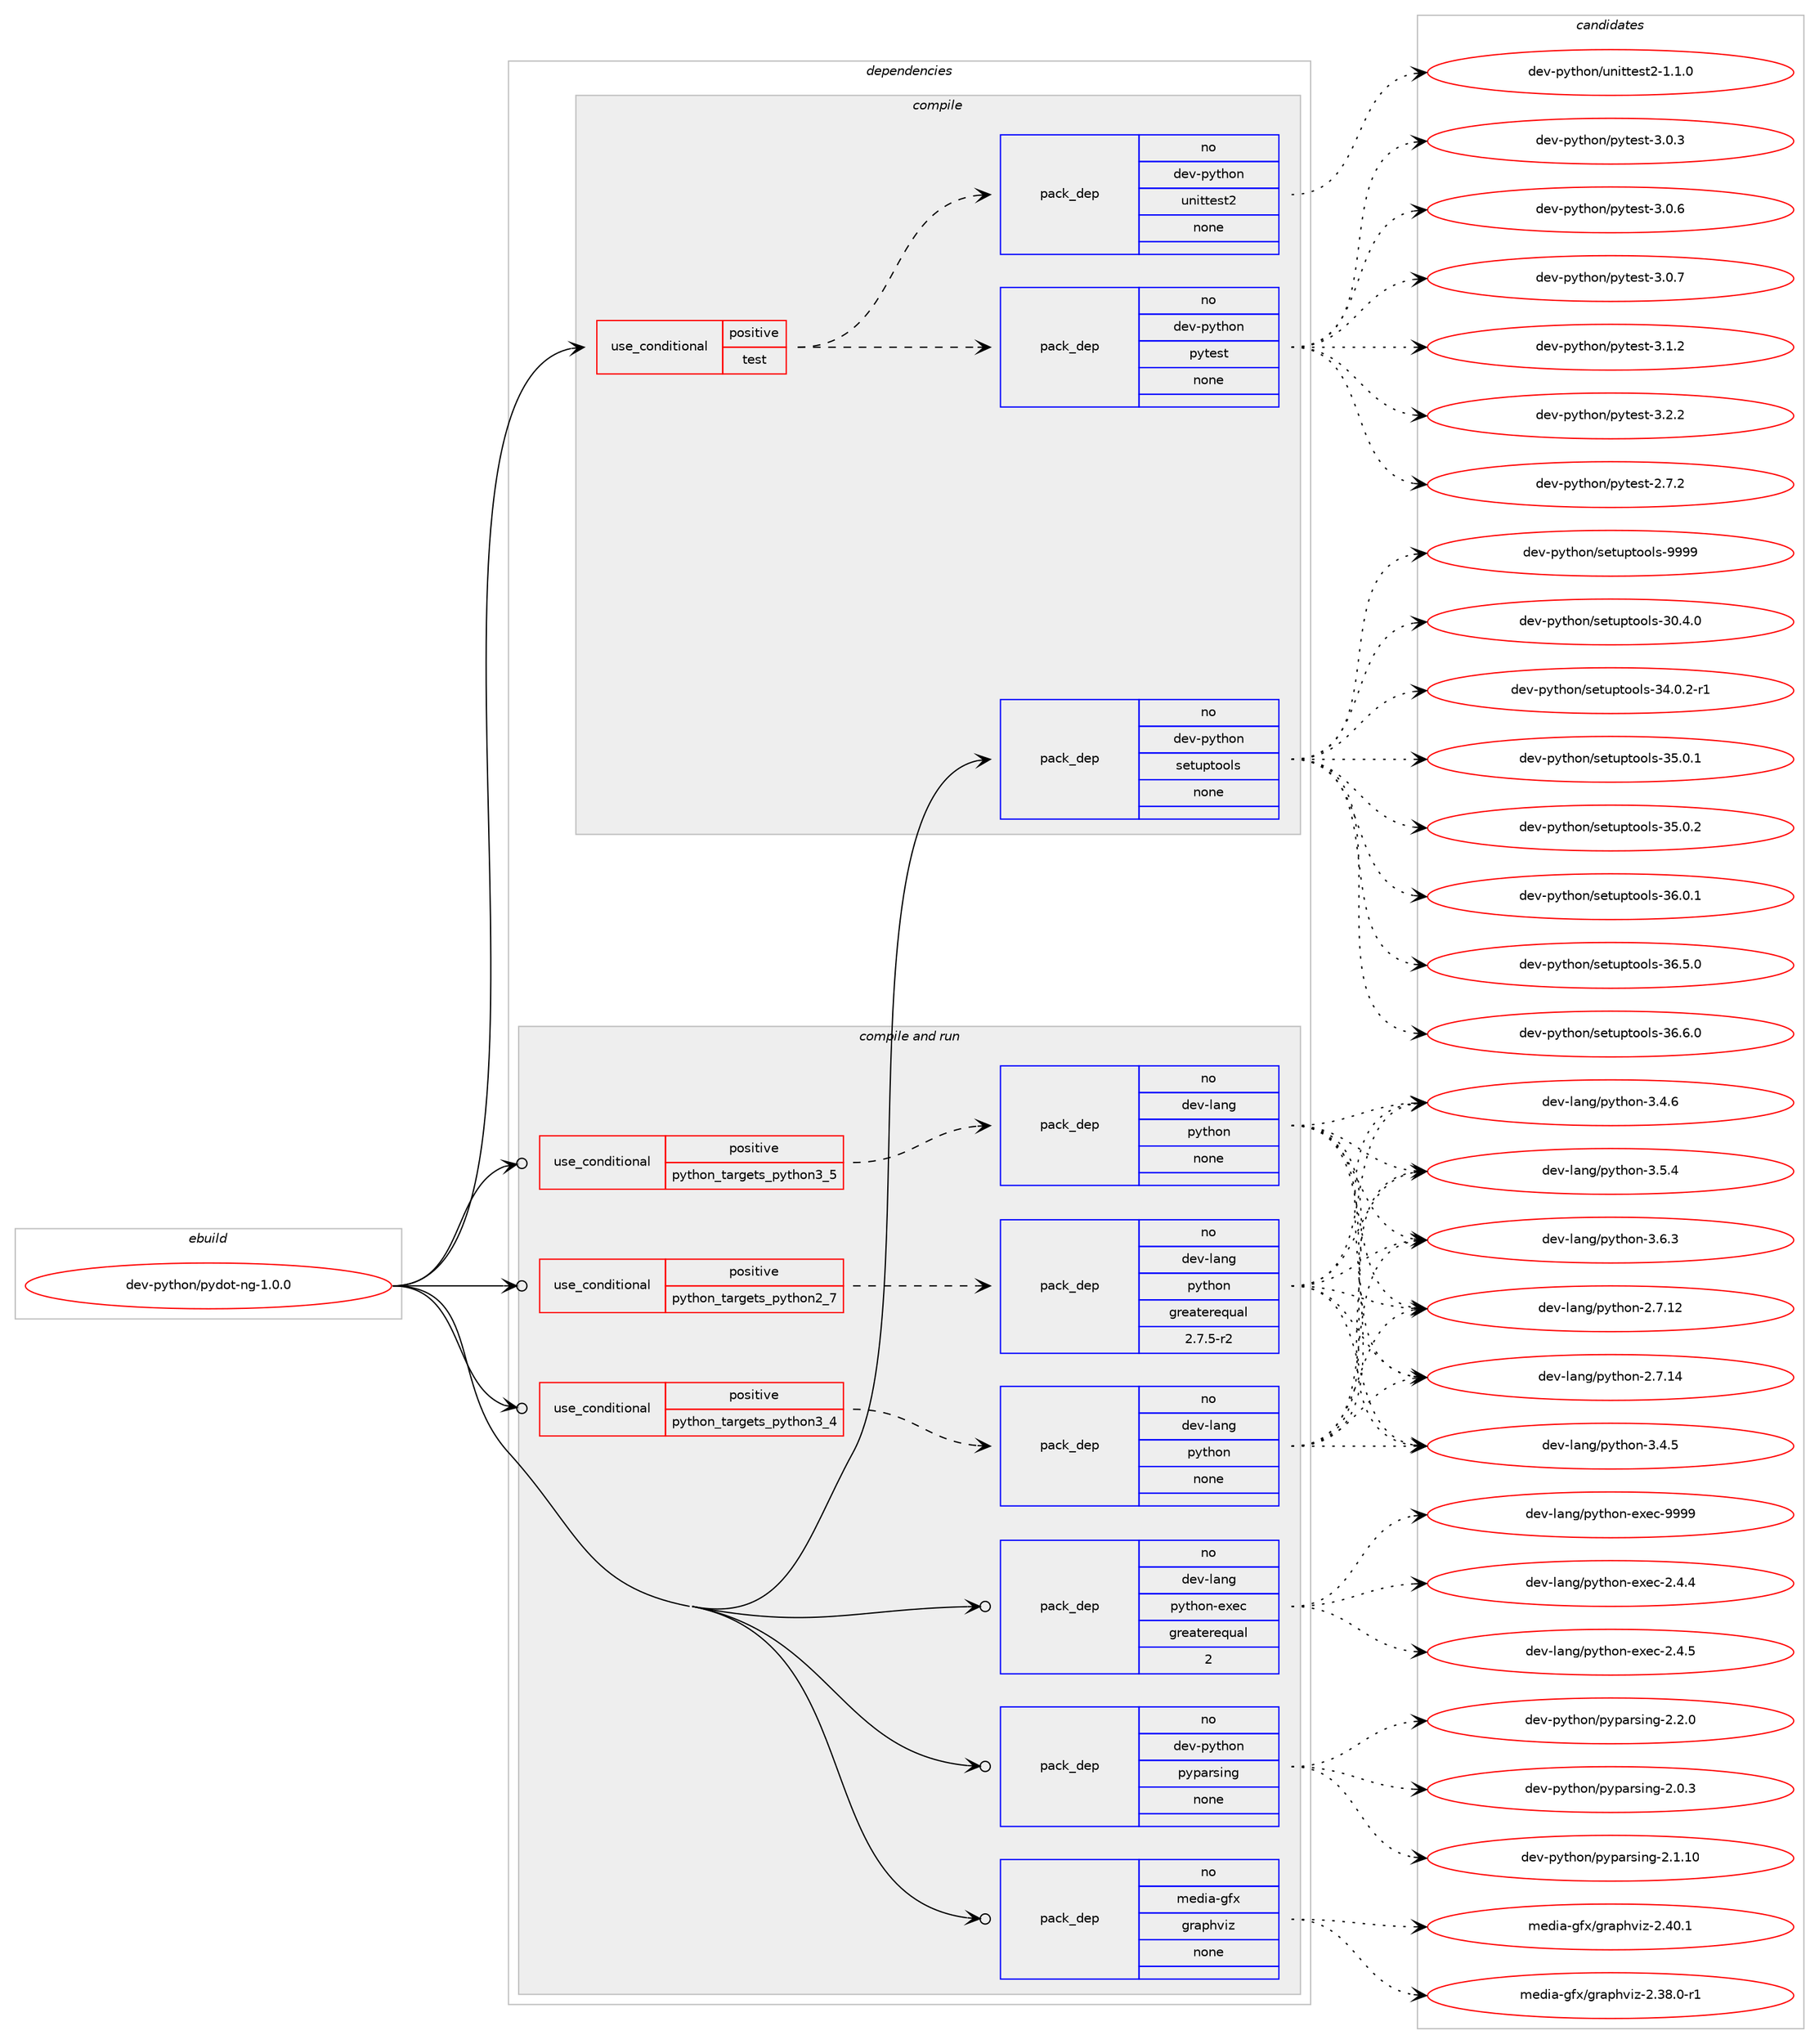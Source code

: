 digraph prolog {

# *************
# Graph options
# *************

newrank=true;
concentrate=true;
compound=true;
graph [rankdir=LR,fontname=Helvetica,fontsize=10,ranksep=1.5];#, ranksep=2.5, nodesep=0.2];
edge  [arrowhead=vee];
node  [fontname=Helvetica,fontsize=10];

# **********
# The ebuild
# **********

subgraph cluster_leftcol {
color=gray;
rank=same;
label=<<i>ebuild</i>>;
id [label="dev-python/pydot-ng-1.0.0", color=red, width=4, href="../dev-python/pydot-ng-1.0.0.svg"];
}

# ****************
# The dependencies
# ****************

subgraph cluster_midcol {
color=gray;
label=<<i>dependencies</i>>;
subgraph cluster_compile {
fillcolor="#eeeeee";
style=filled;
label=<<i>compile</i>>;
subgraph cond38252 {
dependency175846 [label=<<TABLE BORDER="0" CELLBORDER="1" CELLSPACING="0" CELLPADDING="4"><TR><TD ROWSPAN="3" CELLPADDING="10">use_conditional</TD></TR><TR><TD>positive</TD></TR><TR><TD>test</TD></TR></TABLE>>, shape=none, color=red];
subgraph pack133685 {
dependency175847 [label=<<TABLE BORDER="0" CELLBORDER="1" CELLSPACING="0" CELLPADDING="4" WIDTH="220"><TR><TD ROWSPAN="6" CELLPADDING="30">pack_dep</TD></TR><TR><TD WIDTH="110">no</TD></TR><TR><TD>dev-python</TD></TR><TR><TD>pytest</TD></TR><TR><TD>none</TD></TR><TR><TD></TD></TR></TABLE>>, shape=none, color=blue];
}
dependency175846:e -> dependency175847:w [weight=20,style="dashed",arrowhead="vee"];
subgraph pack133686 {
dependency175848 [label=<<TABLE BORDER="0" CELLBORDER="1" CELLSPACING="0" CELLPADDING="4" WIDTH="220"><TR><TD ROWSPAN="6" CELLPADDING="30">pack_dep</TD></TR><TR><TD WIDTH="110">no</TD></TR><TR><TD>dev-python</TD></TR><TR><TD>unittest2</TD></TR><TR><TD>none</TD></TR><TR><TD></TD></TR></TABLE>>, shape=none, color=blue];
}
dependency175846:e -> dependency175848:w [weight=20,style="dashed",arrowhead="vee"];
}
id:e -> dependency175846:w [weight=20,style="solid",arrowhead="vee"];
subgraph pack133687 {
dependency175849 [label=<<TABLE BORDER="0" CELLBORDER="1" CELLSPACING="0" CELLPADDING="4" WIDTH="220"><TR><TD ROWSPAN="6" CELLPADDING="30">pack_dep</TD></TR><TR><TD WIDTH="110">no</TD></TR><TR><TD>dev-python</TD></TR><TR><TD>setuptools</TD></TR><TR><TD>none</TD></TR><TR><TD></TD></TR></TABLE>>, shape=none, color=blue];
}
id:e -> dependency175849:w [weight=20,style="solid",arrowhead="vee"];
}
subgraph cluster_compileandrun {
fillcolor="#eeeeee";
style=filled;
label=<<i>compile and run</i>>;
subgraph cond38253 {
dependency175850 [label=<<TABLE BORDER="0" CELLBORDER="1" CELLSPACING="0" CELLPADDING="4"><TR><TD ROWSPAN="3" CELLPADDING="10">use_conditional</TD></TR><TR><TD>positive</TD></TR><TR><TD>python_targets_python2_7</TD></TR></TABLE>>, shape=none, color=red];
subgraph pack133688 {
dependency175851 [label=<<TABLE BORDER="0" CELLBORDER="1" CELLSPACING="0" CELLPADDING="4" WIDTH="220"><TR><TD ROWSPAN="6" CELLPADDING="30">pack_dep</TD></TR><TR><TD WIDTH="110">no</TD></TR><TR><TD>dev-lang</TD></TR><TR><TD>python</TD></TR><TR><TD>greaterequal</TD></TR><TR><TD>2.7.5-r2</TD></TR></TABLE>>, shape=none, color=blue];
}
dependency175850:e -> dependency175851:w [weight=20,style="dashed",arrowhead="vee"];
}
id:e -> dependency175850:w [weight=20,style="solid",arrowhead="odotvee"];
subgraph cond38254 {
dependency175852 [label=<<TABLE BORDER="0" CELLBORDER="1" CELLSPACING="0" CELLPADDING="4"><TR><TD ROWSPAN="3" CELLPADDING="10">use_conditional</TD></TR><TR><TD>positive</TD></TR><TR><TD>python_targets_python3_4</TD></TR></TABLE>>, shape=none, color=red];
subgraph pack133689 {
dependency175853 [label=<<TABLE BORDER="0" CELLBORDER="1" CELLSPACING="0" CELLPADDING="4" WIDTH="220"><TR><TD ROWSPAN="6" CELLPADDING="30">pack_dep</TD></TR><TR><TD WIDTH="110">no</TD></TR><TR><TD>dev-lang</TD></TR><TR><TD>python</TD></TR><TR><TD>none</TD></TR><TR><TD></TD></TR></TABLE>>, shape=none, color=blue];
}
dependency175852:e -> dependency175853:w [weight=20,style="dashed",arrowhead="vee"];
}
id:e -> dependency175852:w [weight=20,style="solid",arrowhead="odotvee"];
subgraph cond38255 {
dependency175854 [label=<<TABLE BORDER="0" CELLBORDER="1" CELLSPACING="0" CELLPADDING="4"><TR><TD ROWSPAN="3" CELLPADDING="10">use_conditional</TD></TR><TR><TD>positive</TD></TR><TR><TD>python_targets_python3_5</TD></TR></TABLE>>, shape=none, color=red];
subgraph pack133690 {
dependency175855 [label=<<TABLE BORDER="0" CELLBORDER="1" CELLSPACING="0" CELLPADDING="4" WIDTH="220"><TR><TD ROWSPAN="6" CELLPADDING="30">pack_dep</TD></TR><TR><TD WIDTH="110">no</TD></TR><TR><TD>dev-lang</TD></TR><TR><TD>python</TD></TR><TR><TD>none</TD></TR><TR><TD></TD></TR></TABLE>>, shape=none, color=blue];
}
dependency175854:e -> dependency175855:w [weight=20,style="dashed",arrowhead="vee"];
}
id:e -> dependency175854:w [weight=20,style="solid",arrowhead="odotvee"];
subgraph pack133691 {
dependency175856 [label=<<TABLE BORDER="0" CELLBORDER="1" CELLSPACING="0" CELLPADDING="4" WIDTH="220"><TR><TD ROWSPAN="6" CELLPADDING="30">pack_dep</TD></TR><TR><TD WIDTH="110">no</TD></TR><TR><TD>dev-lang</TD></TR><TR><TD>python-exec</TD></TR><TR><TD>greaterequal</TD></TR><TR><TD>2</TD></TR></TABLE>>, shape=none, color=blue];
}
id:e -> dependency175856:w [weight=20,style="solid",arrowhead="odotvee"];
subgraph pack133692 {
dependency175857 [label=<<TABLE BORDER="0" CELLBORDER="1" CELLSPACING="0" CELLPADDING="4" WIDTH="220"><TR><TD ROWSPAN="6" CELLPADDING="30">pack_dep</TD></TR><TR><TD WIDTH="110">no</TD></TR><TR><TD>dev-python</TD></TR><TR><TD>pyparsing</TD></TR><TR><TD>none</TD></TR><TR><TD></TD></TR></TABLE>>, shape=none, color=blue];
}
id:e -> dependency175857:w [weight=20,style="solid",arrowhead="odotvee"];
subgraph pack133693 {
dependency175858 [label=<<TABLE BORDER="0" CELLBORDER="1" CELLSPACING="0" CELLPADDING="4" WIDTH="220"><TR><TD ROWSPAN="6" CELLPADDING="30">pack_dep</TD></TR><TR><TD WIDTH="110">no</TD></TR><TR><TD>media-gfx</TD></TR><TR><TD>graphviz</TD></TR><TR><TD>none</TD></TR><TR><TD></TD></TR></TABLE>>, shape=none, color=blue];
}
id:e -> dependency175858:w [weight=20,style="solid",arrowhead="odotvee"];
}
subgraph cluster_run {
fillcolor="#eeeeee";
style=filled;
label=<<i>run</i>>;
}
}

# **************
# The candidates
# **************

subgraph cluster_choices {
rank=same;
color=gray;
label=<<i>candidates</i>>;

subgraph choice133685 {
color=black;
nodesep=1;
choice1001011184511212111610411111047112121116101115116455046554650 [label="dev-python/pytest-2.7.2", color=red, width=4,href="../dev-python/pytest-2.7.2.svg"];
choice1001011184511212111610411111047112121116101115116455146484651 [label="dev-python/pytest-3.0.3", color=red, width=4,href="../dev-python/pytest-3.0.3.svg"];
choice1001011184511212111610411111047112121116101115116455146484654 [label="dev-python/pytest-3.0.6", color=red, width=4,href="../dev-python/pytest-3.0.6.svg"];
choice1001011184511212111610411111047112121116101115116455146484655 [label="dev-python/pytest-3.0.7", color=red, width=4,href="../dev-python/pytest-3.0.7.svg"];
choice1001011184511212111610411111047112121116101115116455146494650 [label="dev-python/pytest-3.1.2", color=red, width=4,href="../dev-python/pytest-3.1.2.svg"];
choice1001011184511212111610411111047112121116101115116455146504650 [label="dev-python/pytest-3.2.2", color=red, width=4,href="../dev-python/pytest-3.2.2.svg"];
dependency175847:e -> choice1001011184511212111610411111047112121116101115116455046554650:w [style=dotted,weight="100"];
dependency175847:e -> choice1001011184511212111610411111047112121116101115116455146484651:w [style=dotted,weight="100"];
dependency175847:e -> choice1001011184511212111610411111047112121116101115116455146484654:w [style=dotted,weight="100"];
dependency175847:e -> choice1001011184511212111610411111047112121116101115116455146484655:w [style=dotted,weight="100"];
dependency175847:e -> choice1001011184511212111610411111047112121116101115116455146494650:w [style=dotted,weight="100"];
dependency175847:e -> choice1001011184511212111610411111047112121116101115116455146504650:w [style=dotted,weight="100"];
}
subgraph choice133686 {
color=black;
nodesep=1;
choice100101118451121211161041111104711711010511611610111511650454946494648 [label="dev-python/unittest2-1.1.0", color=red, width=4,href="../dev-python/unittest2-1.1.0.svg"];
dependency175848:e -> choice100101118451121211161041111104711711010511611610111511650454946494648:w [style=dotted,weight="100"];
}
subgraph choice133687 {
color=black;
nodesep=1;
choice100101118451121211161041111104711510111611711211611111110811545514846524648 [label="dev-python/setuptools-30.4.0", color=red, width=4,href="../dev-python/setuptools-30.4.0.svg"];
choice1001011184511212111610411111047115101116117112116111111108115455152464846504511449 [label="dev-python/setuptools-34.0.2-r1", color=red, width=4,href="../dev-python/setuptools-34.0.2-r1.svg"];
choice100101118451121211161041111104711510111611711211611111110811545515346484649 [label="dev-python/setuptools-35.0.1", color=red, width=4,href="../dev-python/setuptools-35.0.1.svg"];
choice100101118451121211161041111104711510111611711211611111110811545515346484650 [label="dev-python/setuptools-35.0.2", color=red, width=4,href="../dev-python/setuptools-35.0.2.svg"];
choice100101118451121211161041111104711510111611711211611111110811545515446484649 [label="dev-python/setuptools-36.0.1", color=red, width=4,href="../dev-python/setuptools-36.0.1.svg"];
choice100101118451121211161041111104711510111611711211611111110811545515446534648 [label="dev-python/setuptools-36.5.0", color=red, width=4,href="../dev-python/setuptools-36.5.0.svg"];
choice100101118451121211161041111104711510111611711211611111110811545515446544648 [label="dev-python/setuptools-36.6.0", color=red, width=4,href="../dev-python/setuptools-36.6.0.svg"];
choice10010111845112121116104111110471151011161171121161111111081154557575757 [label="dev-python/setuptools-9999", color=red, width=4,href="../dev-python/setuptools-9999.svg"];
dependency175849:e -> choice100101118451121211161041111104711510111611711211611111110811545514846524648:w [style=dotted,weight="100"];
dependency175849:e -> choice1001011184511212111610411111047115101116117112116111111108115455152464846504511449:w [style=dotted,weight="100"];
dependency175849:e -> choice100101118451121211161041111104711510111611711211611111110811545515346484649:w [style=dotted,weight="100"];
dependency175849:e -> choice100101118451121211161041111104711510111611711211611111110811545515346484650:w [style=dotted,weight="100"];
dependency175849:e -> choice100101118451121211161041111104711510111611711211611111110811545515446484649:w [style=dotted,weight="100"];
dependency175849:e -> choice100101118451121211161041111104711510111611711211611111110811545515446534648:w [style=dotted,weight="100"];
dependency175849:e -> choice100101118451121211161041111104711510111611711211611111110811545515446544648:w [style=dotted,weight="100"];
dependency175849:e -> choice10010111845112121116104111110471151011161171121161111111081154557575757:w [style=dotted,weight="100"];
}
subgraph choice133688 {
color=black;
nodesep=1;
choice10010111845108971101034711212111610411111045504655464950 [label="dev-lang/python-2.7.12", color=red, width=4,href="../dev-lang/python-2.7.12.svg"];
choice10010111845108971101034711212111610411111045504655464952 [label="dev-lang/python-2.7.14", color=red, width=4,href="../dev-lang/python-2.7.14.svg"];
choice100101118451089711010347112121116104111110455146524653 [label="dev-lang/python-3.4.5", color=red, width=4,href="../dev-lang/python-3.4.5.svg"];
choice100101118451089711010347112121116104111110455146524654 [label="dev-lang/python-3.4.6", color=red, width=4,href="../dev-lang/python-3.4.6.svg"];
choice100101118451089711010347112121116104111110455146534652 [label="dev-lang/python-3.5.4", color=red, width=4,href="../dev-lang/python-3.5.4.svg"];
choice100101118451089711010347112121116104111110455146544651 [label="dev-lang/python-3.6.3", color=red, width=4,href="../dev-lang/python-3.6.3.svg"];
dependency175851:e -> choice10010111845108971101034711212111610411111045504655464950:w [style=dotted,weight="100"];
dependency175851:e -> choice10010111845108971101034711212111610411111045504655464952:w [style=dotted,weight="100"];
dependency175851:e -> choice100101118451089711010347112121116104111110455146524653:w [style=dotted,weight="100"];
dependency175851:e -> choice100101118451089711010347112121116104111110455146524654:w [style=dotted,weight="100"];
dependency175851:e -> choice100101118451089711010347112121116104111110455146534652:w [style=dotted,weight="100"];
dependency175851:e -> choice100101118451089711010347112121116104111110455146544651:w [style=dotted,weight="100"];
}
subgraph choice133689 {
color=black;
nodesep=1;
choice10010111845108971101034711212111610411111045504655464950 [label="dev-lang/python-2.7.12", color=red, width=4,href="../dev-lang/python-2.7.12.svg"];
choice10010111845108971101034711212111610411111045504655464952 [label="dev-lang/python-2.7.14", color=red, width=4,href="../dev-lang/python-2.7.14.svg"];
choice100101118451089711010347112121116104111110455146524653 [label="dev-lang/python-3.4.5", color=red, width=4,href="../dev-lang/python-3.4.5.svg"];
choice100101118451089711010347112121116104111110455146524654 [label="dev-lang/python-3.4.6", color=red, width=4,href="../dev-lang/python-3.4.6.svg"];
choice100101118451089711010347112121116104111110455146534652 [label="dev-lang/python-3.5.4", color=red, width=4,href="../dev-lang/python-3.5.4.svg"];
choice100101118451089711010347112121116104111110455146544651 [label="dev-lang/python-3.6.3", color=red, width=4,href="../dev-lang/python-3.6.3.svg"];
dependency175853:e -> choice10010111845108971101034711212111610411111045504655464950:w [style=dotted,weight="100"];
dependency175853:e -> choice10010111845108971101034711212111610411111045504655464952:w [style=dotted,weight="100"];
dependency175853:e -> choice100101118451089711010347112121116104111110455146524653:w [style=dotted,weight="100"];
dependency175853:e -> choice100101118451089711010347112121116104111110455146524654:w [style=dotted,weight="100"];
dependency175853:e -> choice100101118451089711010347112121116104111110455146534652:w [style=dotted,weight="100"];
dependency175853:e -> choice100101118451089711010347112121116104111110455146544651:w [style=dotted,weight="100"];
}
subgraph choice133690 {
color=black;
nodesep=1;
choice10010111845108971101034711212111610411111045504655464950 [label="dev-lang/python-2.7.12", color=red, width=4,href="../dev-lang/python-2.7.12.svg"];
choice10010111845108971101034711212111610411111045504655464952 [label="dev-lang/python-2.7.14", color=red, width=4,href="../dev-lang/python-2.7.14.svg"];
choice100101118451089711010347112121116104111110455146524653 [label="dev-lang/python-3.4.5", color=red, width=4,href="../dev-lang/python-3.4.5.svg"];
choice100101118451089711010347112121116104111110455146524654 [label="dev-lang/python-3.4.6", color=red, width=4,href="../dev-lang/python-3.4.6.svg"];
choice100101118451089711010347112121116104111110455146534652 [label="dev-lang/python-3.5.4", color=red, width=4,href="../dev-lang/python-3.5.4.svg"];
choice100101118451089711010347112121116104111110455146544651 [label="dev-lang/python-3.6.3", color=red, width=4,href="../dev-lang/python-3.6.3.svg"];
dependency175855:e -> choice10010111845108971101034711212111610411111045504655464950:w [style=dotted,weight="100"];
dependency175855:e -> choice10010111845108971101034711212111610411111045504655464952:w [style=dotted,weight="100"];
dependency175855:e -> choice100101118451089711010347112121116104111110455146524653:w [style=dotted,weight="100"];
dependency175855:e -> choice100101118451089711010347112121116104111110455146524654:w [style=dotted,weight="100"];
dependency175855:e -> choice100101118451089711010347112121116104111110455146534652:w [style=dotted,weight="100"];
dependency175855:e -> choice100101118451089711010347112121116104111110455146544651:w [style=dotted,weight="100"];
}
subgraph choice133691 {
color=black;
nodesep=1;
choice1001011184510897110103471121211161041111104510112010199455046524652 [label="dev-lang/python-exec-2.4.4", color=red, width=4,href="../dev-lang/python-exec-2.4.4.svg"];
choice1001011184510897110103471121211161041111104510112010199455046524653 [label="dev-lang/python-exec-2.4.5", color=red, width=4,href="../dev-lang/python-exec-2.4.5.svg"];
choice10010111845108971101034711212111610411111045101120101994557575757 [label="dev-lang/python-exec-9999", color=red, width=4,href="../dev-lang/python-exec-9999.svg"];
dependency175856:e -> choice1001011184510897110103471121211161041111104510112010199455046524652:w [style=dotted,weight="100"];
dependency175856:e -> choice1001011184510897110103471121211161041111104510112010199455046524653:w [style=dotted,weight="100"];
dependency175856:e -> choice10010111845108971101034711212111610411111045101120101994557575757:w [style=dotted,weight="100"];
}
subgraph choice133692 {
color=black;
nodesep=1;
choice100101118451121211161041111104711212111297114115105110103455046484651 [label="dev-python/pyparsing-2.0.3", color=red, width=4,href="../dev-python/pyparsing-2.0.3.svg"];
choice10010111845112121116104111110471121211129711411510511010345504649464948 [label="dev-python/pyparsing-2.1.10", color=red, width=4,href="../dev-python/pyparsing-2.1.10.svg"];
choice100101118451121211161041111104711212111297114115105110103455046504648 [label="dev-python/pyparsing-2.2.0", color=red, width=4,href="../dev-python/pyparsing-2.2.0.svg"];
dependency175857:e -> choice100101118451121211161041111104711212111297114115105110103455046484651:w [style=dotted,weight="100"];
dependency175857:e -> choice10010111845112121116104111110471121211129711411510511010345504649464948:w [style=dotted,weight="100"];
dependency175857:e -> choice100101118451121211161041111104711212111297114115105110103455046504648:w [style=dotted,weight="100"];
}
subgraph choice133693 {
color=black;
nodesep=1;
choice10910110010597451031021204710311497112104118105122455046515646484511449 [label="media-gfx/graphviz-2.38.0-r1", color=red, width=4,href="../media-gfx/graphviz-2.38.0-r1.svg"];
choice1091011001059745103102120471031149711210411810512245504652484649 [label="media-gfx/graphviz-2.40.1", color=red, width=4,href="../media-gfx/graphviz-2.40.1.svg"];
dependency175858:e -> choice10910110010597451031021204710311497112104118105122455046515646484511449:w [style=dotted,weight="100"];
dependency175858:e -> choice1091011001059745103102120471031149711210411810512245504652484649:w [style=dotted,weight="100"];
}
}

}
